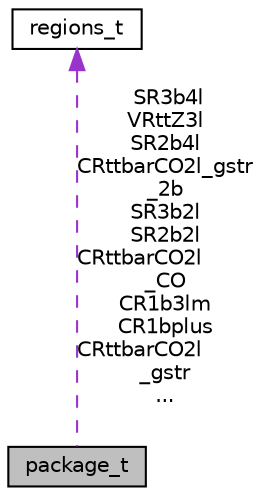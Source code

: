 digraph "package_t"
{
 // INTERACTIVE_SVG=YES
 // LATEX_PDF_SIZE
  edge [fontname="Helvetica",fontsize="10",labelfontname="Helvetica",labelfontsize="10"];
  node [fontname="Helvetica",fontsize="10",shape=record];
  Node1 [label="package_t",height=0.2,width=0.4,color="black", fillcolor="grey75", style="filled", fontcolor="black",tooltip=" "];
  Node2 -> Node1 [dir="back",color="darkorchid3",fontsize="10",style="dashed",label=" SR3b4l\nVRttZ3l\nSR2b4l\nCRttbarCO2l_gstr\l_2b\nSR3b2l\nSR2b2l\nCRttbarCO2l\l_CO\nCR1b3lm\nCR1bplus\nCRttbarCO2l\l_gstr\n..." ,fontname="Helvetica"];
  Node2 [label="regions_t",height=0.2,width=0.4,color="black", fillcolor="white", style="filled",URL="$structregions__t.html",tooltip=" "];
}
